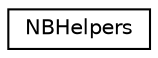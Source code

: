 digraph "Graphical Class Hierarchy"
{
  edge [fontname="Helvetica",fontsize="10",labelfontname="Helvetica",labelfontsize="10"];
  node [fontname="Helvetica",fontsize="10",shape=record];
  rankdir="LR";
  Node0 [label="NBHelpers",height=0.2,width=0.4,color="black", fillcolor="white", style="filled",URL="$d5/d33/class_n_b_helpers.html"];
}
